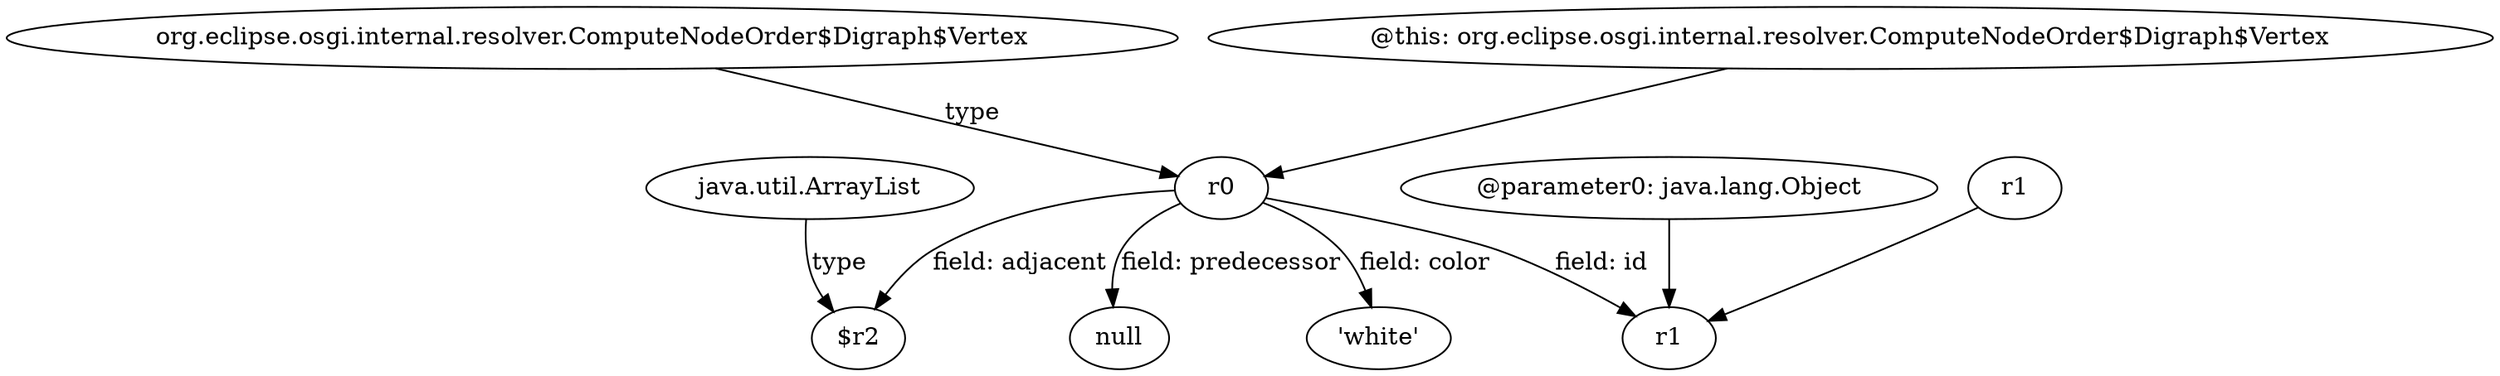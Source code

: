 digraph g {
0[label="@parameter0: java.lang.Object"]
1[label="r1"]
0->1[label=""]
2[label="org.eclipse.osgi.internal.resolver.ComputeNodeOrder$Digraph$Vertex"]
3[label="r0"]
2->3[label="type"]
4[label="r1"]
4->1[label=""]
3->1[label="field: id"]
5[label="java.util.ArrayList"]
6[label="$r2"]
5->6[label="type"]
3->6[label="field: adjacent"]
7[label="'white'"]
3->7[label="field: color"]
8[label="null"]
3->8[label="field: predecessor"]
9[label="@this: org.eclipse.osgi.internal.resolver.ComputeNodeOrder$Digraph$Vertex"]
9->3[label=""]
}
